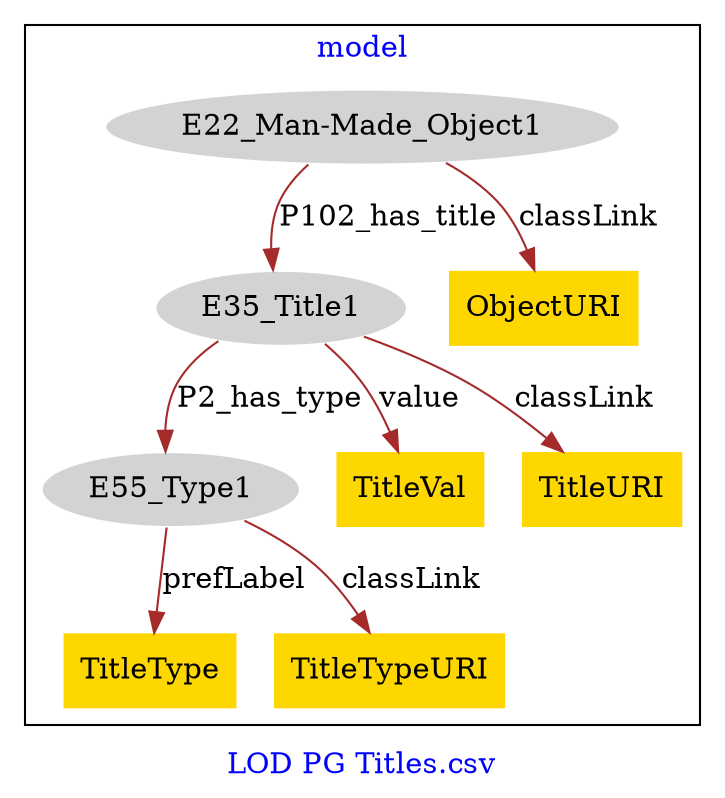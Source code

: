 digraph n0 {
fontcolor="blue"
remincross="true"
label="LOD PG Titles.csv"
subgraph cluster {
label="model"
n2[style="filled",color="white",fillcolor="lightgray",label="E22_Man-Made_Object1"];
n3[style="filled",color="white",fillcolor="lightgray",label="E35_Title1"];
n4[style="filled",color="white",fillcolor="lightgray",label="E55_Type1"];
n5[shape="plaintext",style="filled",fillcolor="gold",label="ObjectURI"];
n6[shape="plaintext",style="filled",fillcolor="gold",label="TitleType"];
n7[shape="plaintext",style="filled",fillcolor="gold",label="TitleVal"];
n8[shape="plaintext",style="filled",fillcolor="gold",label="TitleTypeURI"];
n9[shape="plaintext",style="filled",fillcolor="gold",label="TitleURI"];
}
n2 -> n3[color="brown",fontcolor="black",label="P102_has_title"]
n3 -> n4[color="brown",fontcolor="black",label="P2_has_type"]
n2 -> n5[color="brown",fontcolor="black",label="classLink"]
n4 -> n6[color="brown",fontcolor="black",label="prefLabel"]
n3 -> n7[color="brown",fontcolor="black",label="value"]
n4 -> n8[color="brown",fontcolor="black",label="classLink"]
n3 -> n9[color="brown",fontcolor="black",label="classLink"]
}
